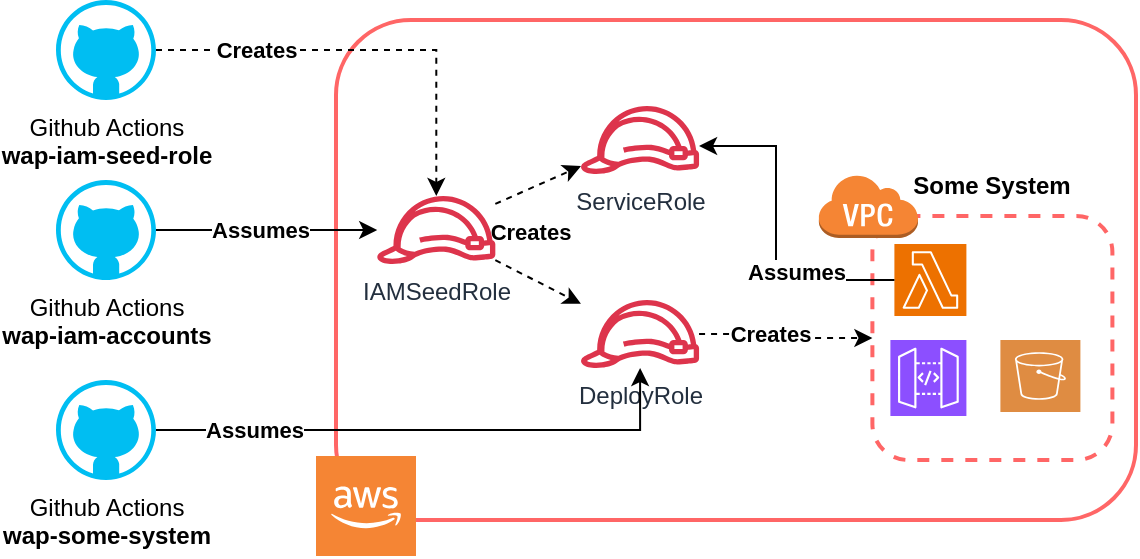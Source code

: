 <mxfile version="24.2.1" type="device">
  <diagram name="Page-1" id="OBQbu1x6ryLhj_8AU_bW">
    <mxGraphModel dx="1146" dy="745" grid="1" gridSize="10" guides="1" tooltips="1" connect="1" arrows="1" fold="1" page="1" pageScale="1" pageWidth="850" pageHeight="1100" math="0" shadow="0">
      <root>
        <mxCell id="0" />
        <mxCell id="1" parent="0" />
        <mxCell id="nakQ2o1Xz4LBsLcteakF-1" value="" style="rounded=1;whiteSpace=wrap;html=1;fillColor=none;strokeWidth=2;strokeColor=#FF6666;" vertex="1" parent="1">
          <mxGeometry x="250" y="160" width="400" height="250" as="geometry" />
        </mxCell>
        <mxCell id="nakQ2o1Xz4LBsLcteakF-2" value="" style="outlineConnect=0;dashed=0;verticalLabelPosition=bottom;verticalAlign=top;align=center;html=1;shape=mxgraph.aws3.cloud_2;fillColor=#F58534;gradientColor=none;" vertex="1" parent="1">
          <mxGeometry x="240" y="378" width="50" height="50" as="geometry" />
        </mxCell>
        <mxCell id="nakQ2o1Xz4LBsLcteakF-12" style="edgeStyle=orthogonalEdgeStyle;rounded=0;orthogonalLoop=1;jettySize=auto;html=1;dashed=1;" edge="1" parent="1" source="nakQ2o1Xz4LBsLcteakF-6" target="nakQ2o1Xz4LBsLcteakF-8">
          <mxGeometry relative="1" as="geometry" />
        </mxCell>
        <mxCell id="nakQ2o1Xz4LBsLcteakF-13" value="Creates" style="edgeLabel;html=1;align=center;verticalAlign=middle;resizable=0;points=[];fontStyle=1" vertex="1" connectable="0" parent="nakQ2o1Xz4LBsLcteakF-12">
          <mxGeometry x="-0.363" y="-2" relative="1" as="geometry">
            <mxPoint x="-18" y="-2" as="offset" />
          </mxGeometry>
        </mxCell>
        <mxCell id="nakQ2o1Xz4LBsLcteakF-6" value="Github Actions&lt;b&gt;&lt;br&gt;wap-iam-seed-role&lt;br&gt;&lt;/b&gt;" style="verticalLabelPosition=bottom;html=1;verticalAlign=top;align=center;strokeColor=none;fillColor=#00BEF2;shape=mxgraph.azure.github_code;pointerEvents=1;" vertex="1" parent="1">
          <mxGeometry x="110" y="150" width="50" height="50" as="geometry" />
        </mxCell>
        <mxCell id="nakQ2o1Xz4LBsLcteakF-23" style="rounded=0;orthogonalLoop=1;jettySize=auto;html=1;dashed=1;" edge="1" parent="1" source="nakQ2o1Xz4LBsLcteakF-8" target="nakQ2o1Xz4LBsLcteakF-10">
          <mxGeometry relative="1" as="geometry" />
        </mxCell>
        <mxCell id="nakQ2o1Xz4LBsLcteakF-24" style="rounded=0;orthogonalLoop=1;jettySize=auto;html=1;dashed=1;" edge="1" parent="1" source="nakQ2o1Xz4LBsLcteakF-8" target="nakQ2o1Xz4LBsLcteakF-9">
          <mxGeometry relative="1" as="geometry" />
        </mxCell>
        <mxCell id="nakQ2o1Xz4LBsLcteakF-25" value="&lt;b&gt;Creates&lt;/b&gt;" style="edgeLabel;html=1;align=center;verticalAlign=middle;resizable=0;points=[];" vertex="1" connectable="0" parent="nakQ2o1Xz4LBsLcteakF-24">
          <mxGeometry x="-0.445" y="1" relative="1" as="geometry">
            <mxPoint x="5" y="-20" as="offset" />
          </mxGeometry>
        </mxCell>
        <mxCell id="nakQ2o1Xz4LBsLcteakF-8" value="IAMSeedRole" style="sketch=0;outlineConnect=0;fontColor=#232F3E;gradientColor=none;fillColor=#DD344C;strokeColor=none;dashed=0;verticalLabelPosition=bottom;verticalAlign=top;align=center;html=1;fontSize=12;fontStyle=0;aspect=fixed;pointerEvents=1;shape=mxgraph.aws4.role;" vertex="1" parent="1">
          <mxGeometry x="270" y="248" width="60.27" height="34" as="geometry" />
        </mxCell>
        <mxCell id="nakQ2o1Xz4LBsLcteakF-32" style="edgeStyle=orthogonalEdgeStyle;rounded=0;orthogonalLoop=1;jettySize=auto;html=1;entryX=0;entryY=0.5;entryDx=0;entryDy=0;dashed=1;" edge="1" parent="1" source="nakQ2o1Xz4LBsLcteakF-9" target="nakQ2o1Xz4LBsLcteakF-27">
          <mxGeometry relative="1" as="geometry" />
        </mxCell>
        <mxCell id="nakQ2o1Xz4LBsLcteakF-33" value="&lt;b&gt;Creates&lt;/b&gt;" style="edgeLabel;html=1;align=center;verticalAlign=middle;resizable=0;points=[];" vertex="1" connectable="0" parent="nakQ2o1Xz4LBsLcteakF-32">
          <mxGeometry x="-0.215" relative="1" as="geometry">
            <mxPoint as="offset" />
          </mxGeometry>
        </mxCell>
        <mxCell id="nakQ2o1Xz4LBsLcteakF-9" value="&lt;div&gt;DeployRole&lt;/div&gt;" style="sketch=0;outlineConnect=0;fontColor=#232F3E;gradientColor=none;fillColor=#DD344C;strokeColor=none;dashed=0;verticalLabelPosition=bottom;verticalAlign=top;align=center;html=1;fontSize=12;fontStyle=0;aspect=fixed;pointerEvents=1;shape=mxgraph.aws4.role;" vertex="1" parent="1">
          <mxGeometry x="371.87" y="300" width="60.27" height="34" as="geometry" />
        </mxCell>
        <mxCell id="nakQ2o1Xz4LBsLcteakF-10" value="ServiceRole" style="sketch=0;outlineConnect=0;fontColor=#232F3E;gradientColor=none;fillColor=#DD344C;strokeColor=none;dashed=0;verticalLabelPosition=bottom;verticalAlign=top;align=center;html=1;fontSize=12;fontStyle=0;aspect=fixed;pointerEvents=1;shape=mxgraph.aws4.role;" vertex="1" parent="1">
          <mxGeometry x="371.87" y="203" width="60.27" height="34" as="geometry" />
        </mxCell>
        <mxCell id="nakQ2o1Xz4LBsLcteakF-14" style="edgeStyle=orthogonalEdgeStyle;rounded=0;orthogonalLoop=1;jettySize=auto;html=1;" edge="1" parent="1" source="nakQ2o1Xz4LBsLcteakF-11" target="nakQ2o1Xz4LBsLcteakF-8">
          <mxGeometry relative="1" as="geometry" />
        </mxCell>
        <mxCell id="nakQ2o1Xz4LBsLcteakF-15" value="Assumes" style="edgeLabel;html=1;align=center;verticalAlign=middle;resizable=0;points=[];fontStyle=1" vertex="1" connectable="0" parent="nakQ2o1Xz4LBsLcteakF-14">
          <mxGeometry x="-0.574" y="3" relative="1" as="geometry">
            <mxPoint x="28" y="3" as="offset" />
          </mxGeometry>
        </mxCell>
        <mxCell id="nakQ2o1Xz4LBsLcteakF-11" value="Github Actions&lt;b&gt;&lt;br&gt;wap-iam-accounts&lt;br&gt;&lt;/b&gt;" style="verticalLabelPosition=bottom;html=1;verticalAlign=top;align=center;strokeColor=none;fillColor=#00BEF2;shape=mxgraph.azure.github_code;pointerEvents=1;" vertex="1" parent="1">
          <mxGeometry x="110" y="240" width="50" height="50" as="geometry" />
        </mxCell>
        <mxCell id="nakQ2o1Xz4LBsLcteakF-34" style="edgeStyle=orthogonalEdgeStyle;rounded=0;orthogonalLoop=1;jettySize=auto;html=1;strokeWidth=1;" edge="1" parent="1" source="nakQ2o1Xz4LBsLcteakF-16" target="nakQ2o1Xz4LBsLcteakF-9">
          <mxGeometry relative="1" as="geometry" />
        </mxCell>
        <mxCell id="nakQ2o1Xz4LBsLcteakF-35" value="&lt;b&gt;Assumes&lt;/b&gt;" style="edgeLabel;html=1;align=center;verticalAlign=middle;resizable=0;points=[];" vertex="1" connectable="0" parent="nakQ2o1Xz4LBsLcteakF-34">
          <mxGeometry x="-0.723" y="3" relative="1" as="geometry">
            <mxPoint x="11" y="3" as="offset" />
          </mxGeometry>
        </mxCell>
        <mxCell id="nakQ2o1Xz4LBsLcteakF-16" value="Github Actions&lt;b&gt;&lt;br&gt;wap-some-system&lt;br&gt;&lt;/b&gt;" style="verticalLabelPosition=bottom;html=1;verticalAlign=top;align=center;strokeColor=none;fillColor=#00BEF2;shape=mxgraph.azure.github_code;pointerEvents=1;" vertex="1" parent="1">
          <mxGeometry x="110" y="340" width="50" height="50" as="geometry" />
        </mxCell>
        <mxCell id="nakQ2o1Xz4LBsLcteakF-27" value="" style="rounded=1;whiteSpace=wrap;html=1;fillColor=none;strokeWidth=2;strokeColor=#FF6666;dashed=1;" vertex="1" parent="1">
          <mxGeometry x="518.2" y="258" width="120" height="122" as="geometry" />
        </mxCell>
        <mxCell id="nakQ2o1Xz4LBsLcteakF-26" value="" style="outlineConnect=0;dashed=0;verticalLabelPosition=bottom;verticalAlign=top;align=center;html=1;shape=mxgraph.aws3.virtual_private_cloud;fillColor=#F58534;gradientColor=none;" vertex="1" parent="1">
          <mxGeometry x="491" y="237" width="50" height="32" as="geometry" />
        </mxCell>
        <mxCell id="nakQ2o1Xz4LBsLcteakF-28" value="" style="sketch=0;pointerEvents=1;shadow=0;dashed=0;html=1;strokeColor=none;fillColor=#DF8C42;labelPosition=center;verticalLabelPosition=bottom;verticalAlign=top;align=center;outlineConnect=0;shape=mxgraph.veeam2.aws_s3;" vertex="1" parent="1">
          <mxGeometry x="582.2" y="320" width="40" height="36" as="geometry" />
        </mxCell>
        <mxCell id="nakQ2o1Xz4LBsLcteakF-29" value="" style="sketch=0;points=[[0,0,0],[0.25,0,0],[0.5,0,0],[0.75,0,0],[1,0,0],[0,1,0],[0.25,1,0],[0.5,1,0],[0.75,1,0],[1,1,0],[0,0.25,0],[0,0.5,0],[0,0.75,0],[1,0.25,0],[1,0.5,0],[1,0.75,0]];outlineConnect=0;fontColor=#232F3E;fillColor=#ED7100;strokeColor=#ffffff;dashed=0;verticalLabelPosition=bottom;verticalAlign=top;align=center;html=1;fontSize=12;fontStyle=0;aspect=fixed;shape=mxgraph.aws4.resourceIcon;resIcon=mxgraph.aws4.lambda;" vertex="1" parent="1">
          <mxGeometry x="529.2" y="272" width="36" height="36" as="geometry" />
        </mxCell>
        <mxCell id="nakQ2o1Xz4LBsLcteakF-30" value="" style="sketch=0;points=[[0,0,0],[0.25,0,0],[0.5,0,0],[0.75,0,0],[1,0,0],[0,1,0],[0.25,1,0],[0.5,1,0],[0.75,1,0],[1,1,0],[0,0.25,0],[0,0.5,0],[0,0.75,0],[1,0.25,0],[1,0.5,0],[1,0.75,0]];outlineConnect=0;fontColor=#232F3E;fillColor=#8C4FFF;strokeColor=#ffffff;dashed=0;verticalLabelPosition=bottom;verticalAlign=top;align=center;html=1;fontSize=12;fontStyle=0;aspect=fixed;shape=mxgraph.aws4.resourceIcon;resIcon=mxgraph.aws4.api_gateway;" vertex="1" parent="1">
          <mxGeometry x="527.2" y="320" width="38" height="38" as="geometry" />
        </mxCell>
        <mxCell id="nakQ2o1Xz4LBsLcteakF-37" value="&lt;b&gt;Some System&lt;br&gt;&lt;/b&gt;" style="text;html=1;align=center;verticalAlign=middle;whiteSpace=wrap;rounded=0;" vertex="1" parent="1">
          <mxGeometry x="534.2" y="228" width="88" height="30" as="geometry" />
        </mxCell>
        <mxCell id="nakQ2o1Xz4LBsLcteakF-39" style="edgeStyle=orthogonalEdgeStyle;rounded=0;orthogonalLoop=1;jettySize=auto;html=1;entryX=0;entryY=0.5;entryDx=0;entryDy=0;entryPerimeter=0;startArrow=classic;startFill=1;endArrow=none;endFill=0;" edge="1" parent="1" source="nakQ2o1Xz4LBsLcteakF-10" target="nakQ2o1Xz4LBsLcteakF-29">
          <mxGeometry relative="1" as="geometry">
            <Array as="points">
              <mxPoint x="470" y="223" />
              <mxPoint x="470" y="290" />
            </Array>
          </mxGeometry>
        </mxCell>
        <mxCell id="nakQ2o1Xz4LBsLcteakF-40" value="&lt;b&gt;Assumes&lt;/b&gt;" style="edgeLabel;html=1;align=center;verticalAlign=middle;resizable=0;points=[];" vertex="1" connectable="0" parent="nakQ2o1Xz4LBsLcteakF-39">
          <mxGeometry x="0.039" y="3" relative="1" as="geometry">
            <mxPoint x="7" y="16" as="offset" />
          </mxGeometry>
        </mxCell>
      </root>
    </mxGraphModel>
  </diagram>
</mxfile>
